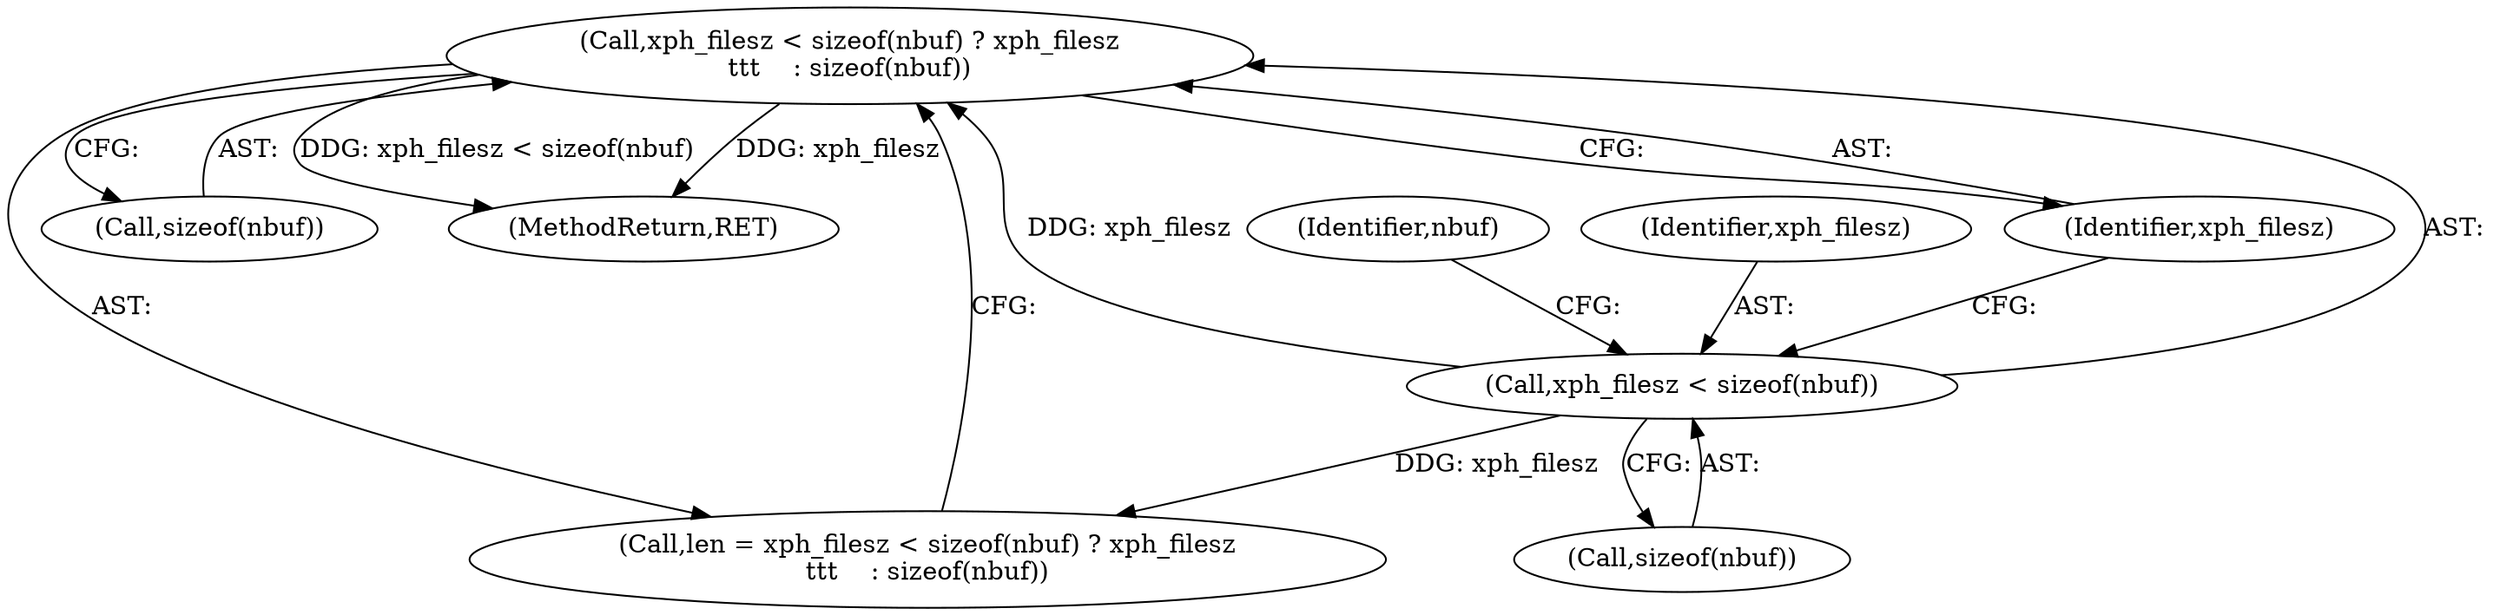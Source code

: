 digraph "0_file_ce90e05774dd77d86cfc8dfa6da57b32816841c4_4@API" {
"1000226" [label="(Call,xph_filesz < sizeof(nbuf) ? xph_filesz\n\t\t\t    : sizeof(nbuf))"];
"1000227" [label="(Call,xph_filesz < sizeof(nbuf))"];
"1000224" [label="(Call,len = xph_filesz < sizeof(nbuf) ? xph_filesz\n\t\t\t    : sizeof(nbuf))"];
"1000227" [label="(Call,xph_filesz < sizeof(nbuf))"];
"1000229" [label="(Call,sizeof(nbuf))"];
"1000232" [label="(Call,sizeof(nbuf))"];
"1000226" [label="(Call,xph_filesz < sizeof(nbuf) ? xph_filesz\n\t\t\t    : sizeof(nbuf))"];
"1000360" [label="(MethodReturn,RET)"];
"1000233" [label="(Identifier,nbuf)"];
"1000231" [label="(Identifier,xph_filesz)"];
"1000228" [label="(Identifier,xph_filesz)"];
"1000226" -> "1000224"  [label="AST: "];
"1000226" -> "1000231"  [label="CFG: "];
"1000226" -> "1000232"  [label="CFG: "];
"1000227" -> "1000226"  [label="AST: "];
"1000231" -> "1000226"  [label="AST: "];
"1000232" -> "1000226"  [label="AST: "];
"1000224" -> "1000226"  [label="CFG: "];
"1000226" -> "1000360"  [label="DDG: xph_filesz < sizeof(nbuf)"];
"1000226" -> "1000360"  [label="DDG: xph_filesz"];
"1000227" -> "1000226"  [label="DDG: xph_filesz"];
"1000227" -> "1000229"  [label="CFG: "];
"1000228" -> "1000227"  [label="AST: "];
"1000229" -> "1000227"  [label="AST: "];
"1000231" -> "1000227"  [label="CFG: "];
"1000233" -> "1000227"  [label="CFG: "];
"1000227" -> "1000224"  [label="DDG: xph_filesz"];
}
